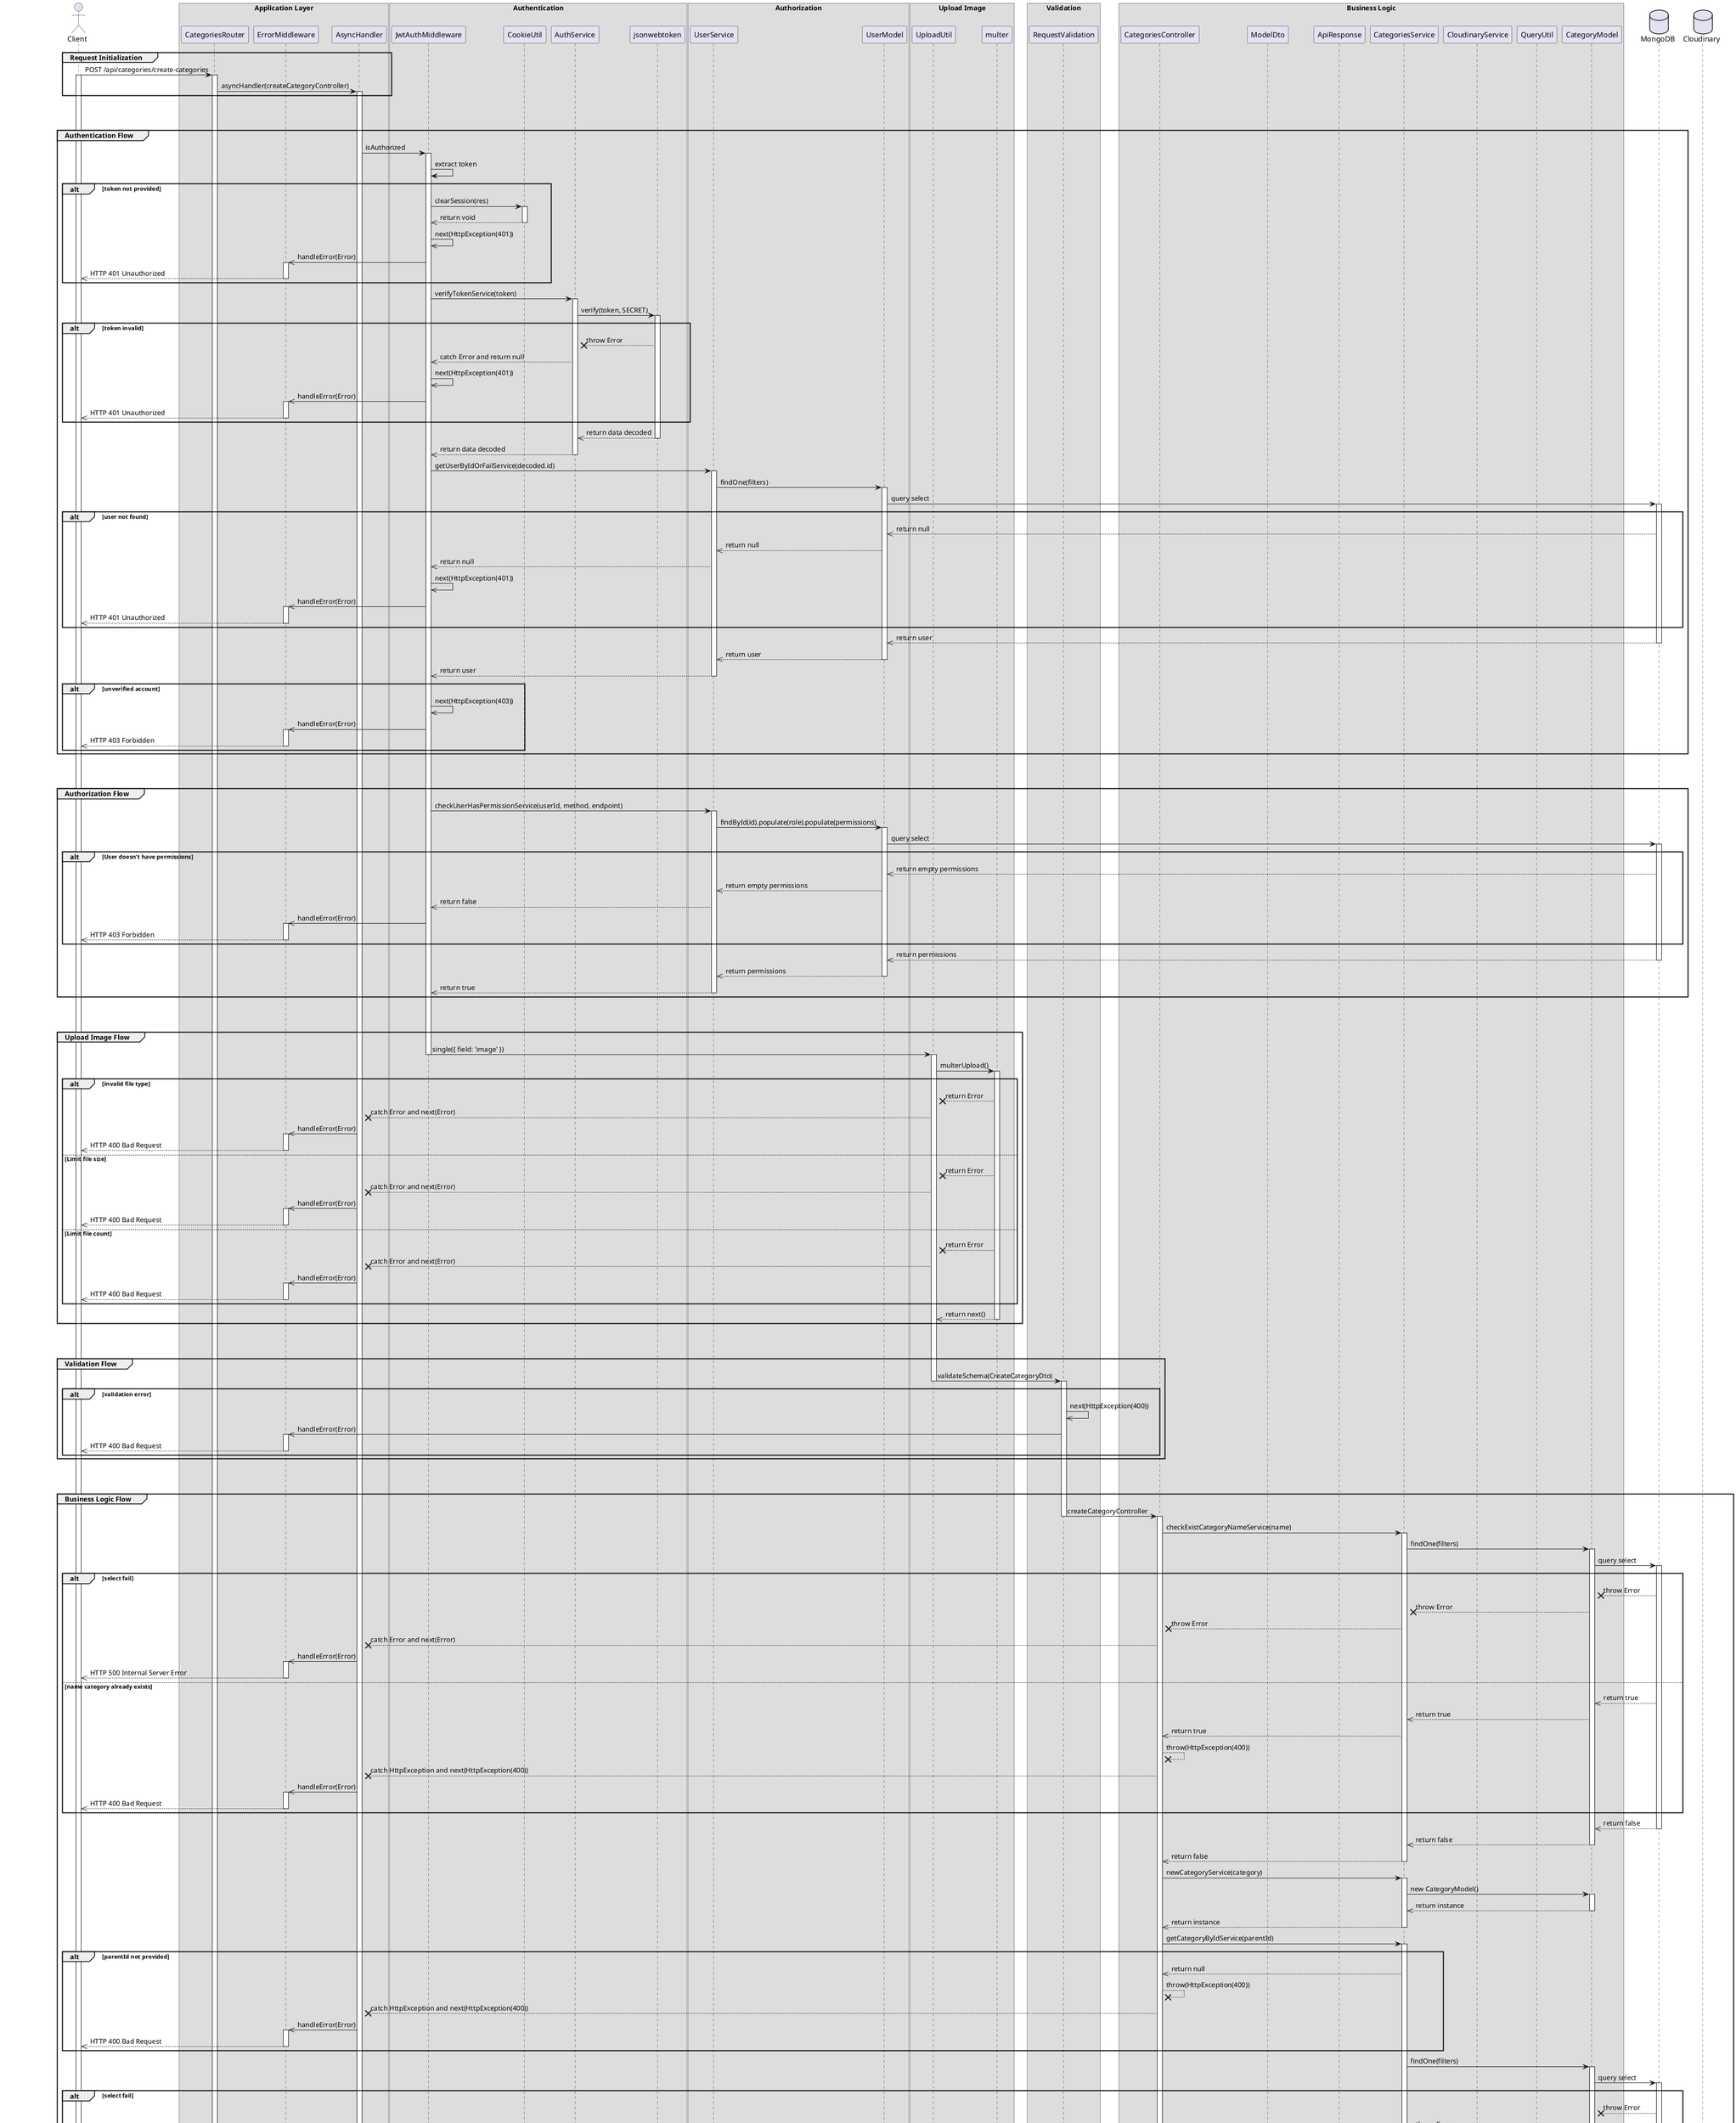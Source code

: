 @startuml Create Category

actor Client

box "Application Layer"
participant CategoriesRouter 
participant ErrorMiddleware 
participant AsyncHandler 
end box

box "Authentication"
participant JwtAuthMiddleware 
participant CookieUtil
participant AuthService
participant jsonwebtoken
end box

box "Authorization"
participant UserService 
participant UserModel
end box

box "Upload Image"
participant UploadUtil
participant multer
end box

box "Validation"
participant RequestValidation
end box

box "Business Logic"
participant CategoriesController
participant ModelDto
participant ApiResponse
participant CategoriesService
participant CloudinaryService
participant QueryUtil
participant CategoryModel
end box

database MongoDB
database Cloudinary

' Step 1
group Request Initialization
    Client -> CategoriesRouter: POST /api/categories/create-categories
    activate Client
    activate CategoriesRouter
    CategoriesRouter -> AsyncHandler: asyncHandler(createCategoryController)
    activate AsyncHandler
end

break
break

' Step 2
group Authentication Flow
    AsyncHandler -> JwtAuthMiddleware: isAuthorized
    activate JwtAuthMiddleware

    JwtAuthMiddleware -> JwtAuthMiddleware: extract token
    alt token not provided
        JwtAuthMiddleware -> CookieUtil: clearSession(res)
        activate CookieUtil
        CookieUtil -->> JwtAuthMiddleware: return void
        deactivate CookieUtil
        JwtAuthMiddleware ->> JwtAuthMiddleware: next(HttpException(401))
        JwtAuthMiddleware ->> ErrorMiddleware: handleError(Error)
        activate ErrorMiddleware
        ErrorMiddleware -->> Client: HTTP 401 Unauthorized
        deactivate ErrorMiddleware
    end 

    JwtAuthMiddleware -> AuthService: verifyTokenService(token)
    activate AuthService
    AuthService -> jsonwebtoken: verify(token, SECRET)
    activate jsonwebtoken
    alt token invalid
        jsonwebtoken --x AuthService: throw Error
        AuthService -->> JwtAuthMiddleware: catch Error and return null
        JwtAuthMiddleware ->> JwtAuthMiddleware: next(HttpException(401))
        JwtAuthMiddleware ->> ErrorMiddleware: handleError(Error)
        activate ErrorMiddleware
        ErrorMiddleware -->> Client: HTTP 401 Unauthorized
        deactivate ErrorMiddleware
    end

    jsonwebtoken -->> AuthService: return data decoded
    deactivate jsonwebtoken
    AuthService -->> JwtAuthMiddleware: return data decoded
    deactivate AuthService
    JwtAuthMiddleware -> UserService: getUserByIdOrFailService(decoded.id)
    activate UserService
    UserService -> UserModel: findOne(filters)
    activate UserModel
    UserModel -> MongoDB: query select
    activate MongoDB

    alt user not found
        MongoDB -->> UserModel: return null
        UserModel -->> UserService: return null
        UserService -->> JwtAuthMiddleware: return null
        JwtAuthMiddleware ->> JwtAuthMiddleware: next(HttpException(401))
        JwtAuthMiddleware ->> ErrorMiddleware: handleError(Error)
        activate ErrorMiddleware
        ErrorMiddleware -->> Client: HTTP 401 Unauthorized
        deactivate ErrorMiddleware
    end

    MongoDB -->> UserModel: return user
    deactivate MongoDB
    UserModel -->> UserService: return user
    deactivate UserModel
    UserService -->> JwtAuthMiddleware: return user
    deactivate UserService

    alt unverified account
        JwtAuthMiddleware ->> JwtAuthMiddleware: next(HttpException(403))
        JwtAuthMiddleware ->> ErrorMiddleware: handleError(Error)
        activate ErrorMiddleware
        ErrorMiddleware -->> Client: HTTP 403 Forbidden
        deactivate ErrorMiddleware
    end
end

break
break

' Step 3
group Authorization Flow
    JwtAuthMiddleware -> UserService: checkUserHasPermissionService(userId, method, endpoint)
    activate UserService
    UserService -> UserModel: findById(id).populate(role).populate(permissions)
    activate UserModel
    UserModel -> MongoDB: query select
    activate MongoDB

    alt User doesn't have permissions 
        MongoDB -->> UserModel: return empty permissions
        UserModel -->> UserService: return empty permissions
        UserService -->> JwtAuthMiddleware: return false
        JwtAuthMiddleware ->> ErrorMiddleware: handleError(Error)
        activate ErrorMiddleware
        ErrorMiddleware -->> Client: HTTP 403 Forbidden
        deactivate ErrorMiddleware
    end

    MongoDB -->> UserModel: return permissions
    deactivate MongoDB
    UserModel -->> UserService: return permissions
    deactivate UserModel
    UserService -->> JwtAuthMiddleware: return true
    deactivate UserService
end

break
break

' Step 4
group Upload Image Flow
    JwtAuthMiddleware -> UploadUtil: single({ field: 'image' })
    deactivate JwtAuthMiddleware
    activate UploadUtil
    UploadUtil -> multer: multerUpload()
    activate multer

    alt invalid file type
        multer --x UploadUtil: return Error
        UploadUtil --x AsyncHandler: catch Error and next(Error)
        AsyncHandler ->> ErrorMiddleware: handleError(Error)
        activate ErrorMiddleware
        ErrorMiddleware -->> Client: HTTP 400 Bad Request
        deactivate ErrorMiddleware

    else Limit file size
        multer --x UploadUtil: return Error
        UploadUtil --x AsyncHandler: catch Error and next(Error)
        AsyncHandler ->> ErrorMiddleware: handleError(Error) 
        activate ErrorMiddleware
        ErrorMiddleware -->> Client: HTTP 400 Bad Request
        deactivate ErrorMiddleware

    else Limit file count
        multer --x UploadUtil: return Error
        UploadUtil --x AsyncHandler: catch Error and next(Error)
        AsyncHandler ->> ErrorMiddleware: handleError(Error) 
        activate ErrorMiddleware
        ErrorMiddleware -->> Client: HTTP 400 Bad Request
        deactivate ErrorMiddleware
    end 

    multer -->> UploadUtil: return next()
    deactivate multer   

end

break 
break

' Step 5
group Validation Flow
    UploadUtil -> RequestValidation: validateSchema(CreateCategoryDto)
    deactivate UploadUtil
    activate RequestValidation
    alt validation error
        RequestValidation ->> RequestValidation: next(HttpException(400))
        RequestValidation ->> ErrorMiddleware: handleError(Error)
        activate ErrorMiddleware
        ErrorMiddleware -->> Client: HTTP 400 Bad Request
        deactivate ErrorMiddleware
    end
end

break
break


' Step 6
group Business Logic Flow
    RequestValidation -> CategoriesController: createCategoryController
    deactivate RequestValidation
    activate CategoriesController
    CategoriesController -> CategoriesService: checkExistCategoryNameService(name)
    activate CategoriesService
    CategoriesService -> CategoryModel: findOne(filters)
    activate CategoryModel
    CategoryModel -> MongoDB: query select
    activate MongoDB

    alt select fail 
        MongoDB --x CategoryModel: throw Error
        CategoryModel --x CategoriesService: throw Error
        CategoriesService --x CategoriesController: throw Error
        CategoriesController --x AsyncHandler: catch Error and next(Error)
        AsyncHandler ->> ErrorMiddleware: handleError(Error) 
        activate ErrorMiddleware
        ErrorMiddleware -->> Client: HTTP 500 Internal Server Error
        deactivate ErrorMiddleware

    else name category already exists
        MongoDB -->> CategoryModel: return true
        CategoryModel -->> CategoriesService: return true
        CategoriesService -->> CategoriesController: return true
        CategoriesController --x CategoriesController: throw(HttpException(400))
        CategoriesController --x AsyncHandler: catch HttpException and next(HttpException(400))
        AsyncHandler ->> ErrorMiddleware: handleError(Error) 
        activate ErrorMiddleware
        ErrorMiddleware -->> Client: HTTP 400 Bad Request
        deactivate ErrorMiddleware
    end
    
    MongoDB -->> CategoryModel: return false
    deactivate MongoDB
    CategoryModel -->> CategoriesService: return false
    deactivate CategoryModel
    CategoriesService -->> CategoriesController: return false
    deactivate CategoriesService
    CategoriesController -> CategoriesService: newCategoryService(category)
    activate CategoriesService
    CategoriesService -> CategoryModel: new CategoryModel()
    activate CategoryModel
    CategoryModel -->> CategoriesService: return instance
    deactivate CategoryModel
    CategoriesService -->> CategoriesController: return instance
    deactivate CategoriesService
    CategoriesController -> CategoriesService: getCategoryByIdService(parentId)
    activate CategoriesService

    alt parentId not provided
        CategoriesService -->> CategoriesController: return null
        CategoriesController --x CategoriesController: throw(HttpException(400))
        CategoriesController --x AsyncHandler: catch HttpException and next(HttpException(400))
        AsyncHandler ->> ErrorMiddleware: handleError(Error)
        activate ErrorMiddleware
        ErrorMiddleware -->> Client: HTTP 400 Bad Request
        deactivate ErrorMiddleware
    end

    CategoriesService -> CategoryModel: findOne(filters)
    activate CategoryModel
    CategoryModel -> MongoDB: query select
    activate MongoDB

    alt select fail 
        MongoDB --x CategoryModel: throw Error
        CategoryModel --x CategoriesService: throw Error
        CategoriesService --x CategoriesController: throw Error
        CategoriesController --x AsyncHandler: catch Error and next(Error)
        AsyncHandler ->> ErrorMiddleware: handleError(Error) 
        activate ErrorMiddleware
        ErrorMiddleware -->> Client: HTTP 500 Internal Server Error
        deactivate ErrorMiddleware
    else category not found
        MongoDB -->> CategoryModel: return null
        CategoryModel -->> CategoriesService: return null
        CategoriesService -->> CategoriesController: return null
        CategoriesController --x CategoriesController: throw(HttpException(404))
        CategoriesController --x AsyncHandler: catch HttpException and next(HttpException(404))
        AsyncHandler ->> ErrorMiddleware: handleError(Error) 
        activate ErrorMiddleware
        ErrorMiddleware -->> Client: HTTP 404 Not Found
        deactivate ErrorMiddleware
    end

    MongoDB -->> CategoryModel: return category
    deactivate MongoDB
    CategoryModel -->> CategoriesService: return category
    deactivate CategoryModel
    CategoriesService -->> CategoriesController: return category
    deactivate CategoriesService
    CategoriesController -> CloudinaryService: uploadImageBufferService(buffer, folderName)
    activate CloudinaryService
    CloudinaryService -> CloudinaryService: sharp(buffer)
    CloudinaryService -> Cloudinary: upLoad_stream(buffer, options)
    activate Cloudinary

    alt upload fail
        Cloudinary --x CloudinaryService: throw Error
        CloudinaryService --x CategoriesController: throw Error
        CategoriesController --x AsyncHandler: catch Error and next(Error)
        AsyncHandler ->> ErrorMiddleware: handleError(Error) 
        activate ErrorMiddleware
        ErrorMiddleware -->> Client: HTTP 500 Internal Server Error
        deactivate ErrorMiddleware
    end

    Cloudinary -->> CloudinaryService: return imageUrl
    deactivate Cloudinary
    CloudinaryService -->> CategoriesController: return imageUrl
    deactivate CloudinaryService
    CategoriesController -> CategoriesService: saveCategoryService(category)
    activate CategoriesService
    CategoriesService -> CategoryModel: save()
    activate CategoryModel
    CategoryModel -> MongoDB: query create
    activate MongoDB

    alt create fail
        MongoDB --x CategoryModel: throw Error
        CategoryModel --x CategoriesService: throw Error
        CategoriesService --x CategoriesController: throw Error
        CategoriesController --x AsyncHandler: catch Error and next(Error)
        AsyncHandler ->> ErrorMiddleware: handleError(Error) 
        activate ErrorMiddleware
        ErrorMiddleware -->> Client: HTTP 500 Internal Server Error
        deactivate ErrorMiddleware
    end

    MongoDB -->> CategoryModel: return category
    deactivate MongoDB
    CategoryModel -->> CategoriesService: return category
    deactivate CategoryModel
    CategoriesService -->> CategoriesController: return category
    deactivate CategoriesService


end

group Transform data response
    CategoriesController -> ModelDto: new(CategoryDto, category)
    activate ModelDto
    ModelDto -->> CategoriesController: return CategoryDto instance
    deactivate ModelDto

    CategoriesController -> ApiResponse: success(TotalCount, CategoryDto, success message)
    activate ApiResponse
    ApiResponse -->> CategoriesController: return ApiResponse instance
    deactivate ApiResponse 
end

CategoriesController -->> AsyncHandler: return ApiResponse instance
deactivate CategoriesController
AsyncHandler --> Client: HTTP 200 Success
deactivate AsyncHandler
deactivate CategoriesRouter

@enduml